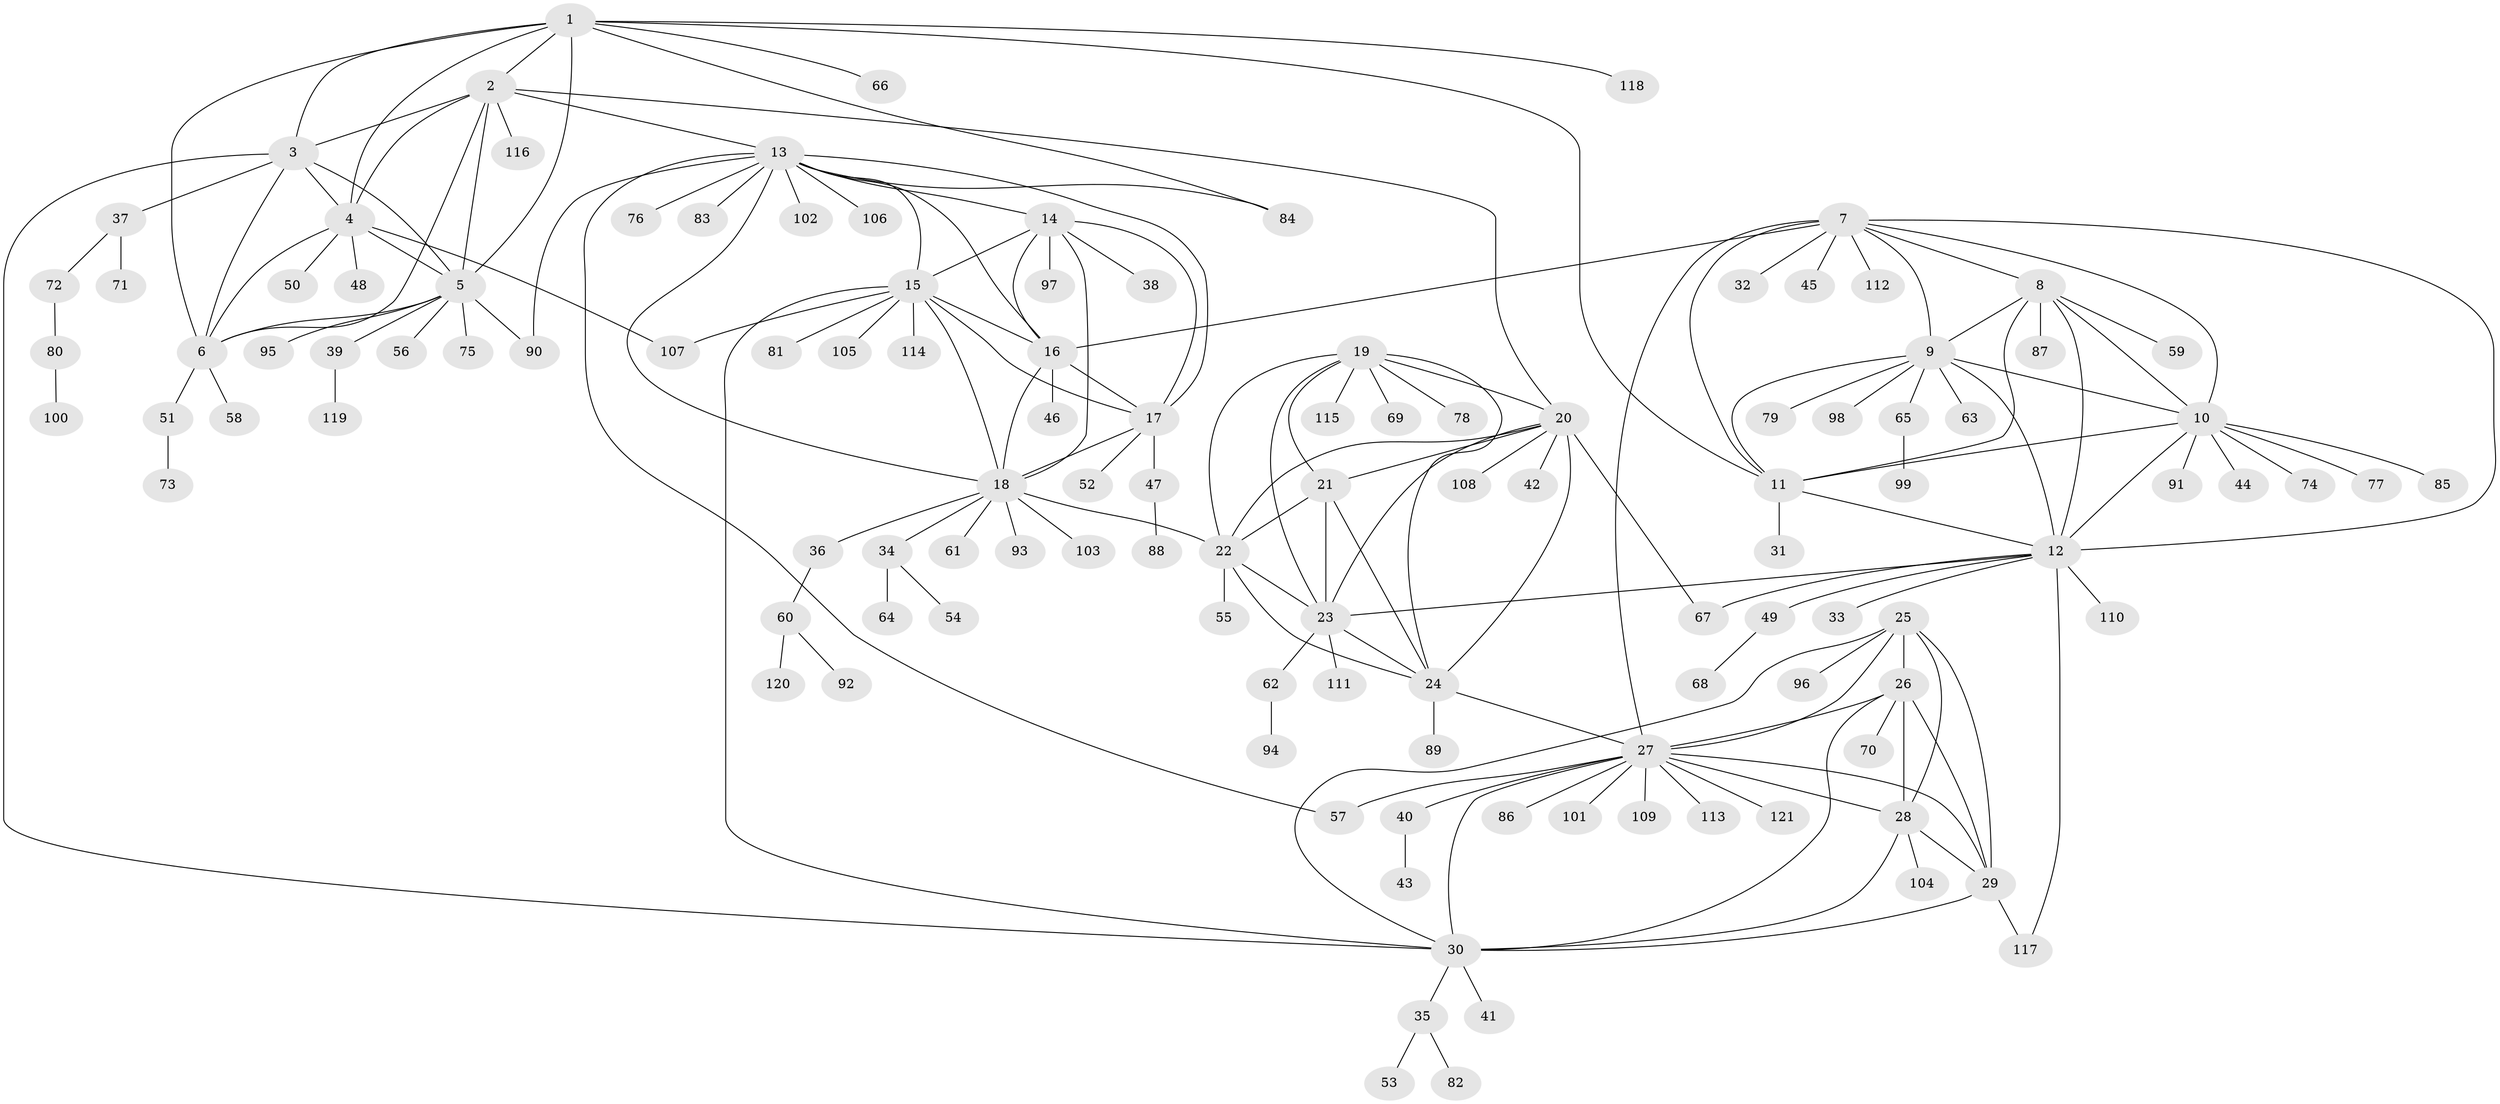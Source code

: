 // coarse degree distribution, {8: 0.011904761904761904, 11: 0.011904761904761904, 6: 0.023809523809523808, 5: 0.023809523809523808, 9: 0.011904761904761904, 10: 0.011904761904761904, 4: 0.023809523809523808, 15: 0.023809523809523808, 1: 0.7857142857142857, 2: 0.05952380952380952, 20: 0.011904761904761904}
// Generated by graph-tools (version 1.1) at 2025/57/03/04/25 21:57:52]
// undirected, 121 vertices, 182 edges
graph export_dot {
graph [start="1"]
  node [color=gray90,style=filled];
  1;
  2;
  3;
  4;
  5;
  6;
  7;
  8;
  9;
  10;
  11;
  12;
  13;
  14;
  15;
  16;
  17;
  18;
  19;
  20;
  21;
  22;
  23;
  24;
  25;
  26;
  27;
  28;
  29;
  30;
  31;
  32;
  33;
  34;
  35;
  36;
  37;
  38;
  39;
  40;
  41;
  42;
  43;
  44;
  45;
  46;
  47;
  48;
  49;
  50;
  51;
  52;
  53;
  54;
  55;
  56;
  57;
  58;
  59;
  60;
  61;
  62;
  63;
  64;
  65;
  66;
  67;
  68;
  69;
  70;
  71;
  72;
  73;
  74;
  75;
  76;
  77;
  78;
  79;
  80;
  81;
  82;
  83;
  84;
  85;
  86;
  87;
  88;
  89;
  90;
  91;
  92;
  93;
  94;
  95;
  96;
  97;
  98;
  99;
  100;
  101;
  102;
  103;
  104;
  105;
  106;
  107;
  108;
  109;
  110;
  111;
  112;
  113;
  114;
  115;
  116;
  117;
  118;
  119;
  120;
  121;
  1 -- 2;
  1 -- 3;
  1 -- 4;
  1 -- 5;
  1 -- 6;
  1 -- 11;
  1 -- 66;
  1 -- 84;
  1 -- 118;
  2 -- 3;
  2 -- 4;
  2 -- 5;
  2 -- 6;
  2 -- 13;
  2 -- 20;
  2 -- 116;
  3 -- 4;
  3 -- 5;
  3 -- 6;
  3 -- 30;
  3 -- 37;
  4 -- 5;
  4 -- 6;
  4 -- 48;
  4 -- 50;
  4 -- 107;
  5 -- 6;
  5 -- 39;
  5 -- 56;
  5 -- 75;
  5 -- 90;
  5 -- 95;
  6 -- 51;
  6 -- 58;
  7 -- 8;
  7 -- 9;
  7 -- 10;
  7 -- 11;
  7 -- 12;
  7 -- 16;
  7 -- 27;
  7 -- 32;
  7 -- 45;
  7 -- 112;
  8 -- 9;
  8 -- 10;
  8 -- 11;
  8 -- 12;
  8 -- 59;
  8 -- 87;
  9 -- 10;
  9 -- 11;
  9 -- 12;
  9 -- 63;
  9 -- 65;
  9 -- 79;
  9 -- 98;
  10 -- 11;
  10 -- 12;
  10 -- 44;
  10 -- 74;
  10 -- 77;
  10 -- 85;
  10 -- 91;
  11 -- 12;
  11 -- 31;
  12 -- 23;
  12 -- 33;
  12 -- 49;
  12 -- 67;
  12 -- 110;
  12 -- 117;
  13 -- 14;
  13 -- 15;
  13 -- 16;
  13 -- 17;
  13 -- 18;
  13 -- 57;
  13 -- 76;
  13 -- 83;
  13 -- 84;
  13 -- 90;
  13 -- 102;
  13 -- 106;
  14 -- 15;
  14 -- 16;
  14 -- 17;
  14 -- 18;
  14 -- 38;
  14 -- 97;
  15 -- 16;
  15 -- 17;
  15 -- 18;
  15 -- 30;
  15 -- 81;
  15 -- 105;
  15 -- 107;
  15 -- 114;
  16 -- 17;
  16 -- 18;
  16 -- 46;
  17 -- 18;
  17 -- 47;
  17 -- 52;
  18 -- 22;
  18 -- 34;
  18 -- 36;
  18 -- 61;
  18 -- 93;
  18 -- 103;
  19 -- 20;
  19 -- 21;
  19 -- 22;
  19 -- 23;
  19 -- 24;
  19 -- 69;
  19 -- 78;
  19 -- 115;
  20 -- 21;
  20 -- 22;
  20 -- 23;
  20 -- 24;
  20 -- 42;
  20 -- 67;
  20 -- 108;
  21 -- 22;
  21 -- 23;
  21 -- 24;
  22 -- 23;
  22 -- 24;
  22 -- 55;
  23 -- 24;
  23 -- 62;
  23 -- 111;
  24 -- 27;
  24 -- 89;
  25 -- 26;
  25 -- 27;
  25 -- 28;
  25 -- 29;
  25 -- 30;
  25 -- 96;
  26 -- 27;
  26 -- 28;
  26 -- 29;
  26 -- 30;
  26 -- 70;
  27 -- 28;
  27 -- 29;
  27 -- 30;
  27 -- 40;
  27 -- 57;
  27 -- 86;
  27 -- 101;
  27 -- 109;
  27 -- 113;
  27 -- 121;
  28 -- 29;
  28 -- 30;
  28 -- 104;
  29 -- 30;
  29 -- 117;
  30 -- 35;
  30 -- 41;
  34 -- 54;
  34 -- 64;
  35 -- 53;
  35 -- 82;
  36 -- 60;
  37 -- 71;
  37 -- 72;
  39 -- 119;
  40 -- 43;
  47 -- 88;
  49 -- 68;
  51 -- 73;
  60 -- 92;
  60 -- 120;
  62 -- 94;
  65 -- 99;
  72 -- 80;
  80 -- 100;
}
